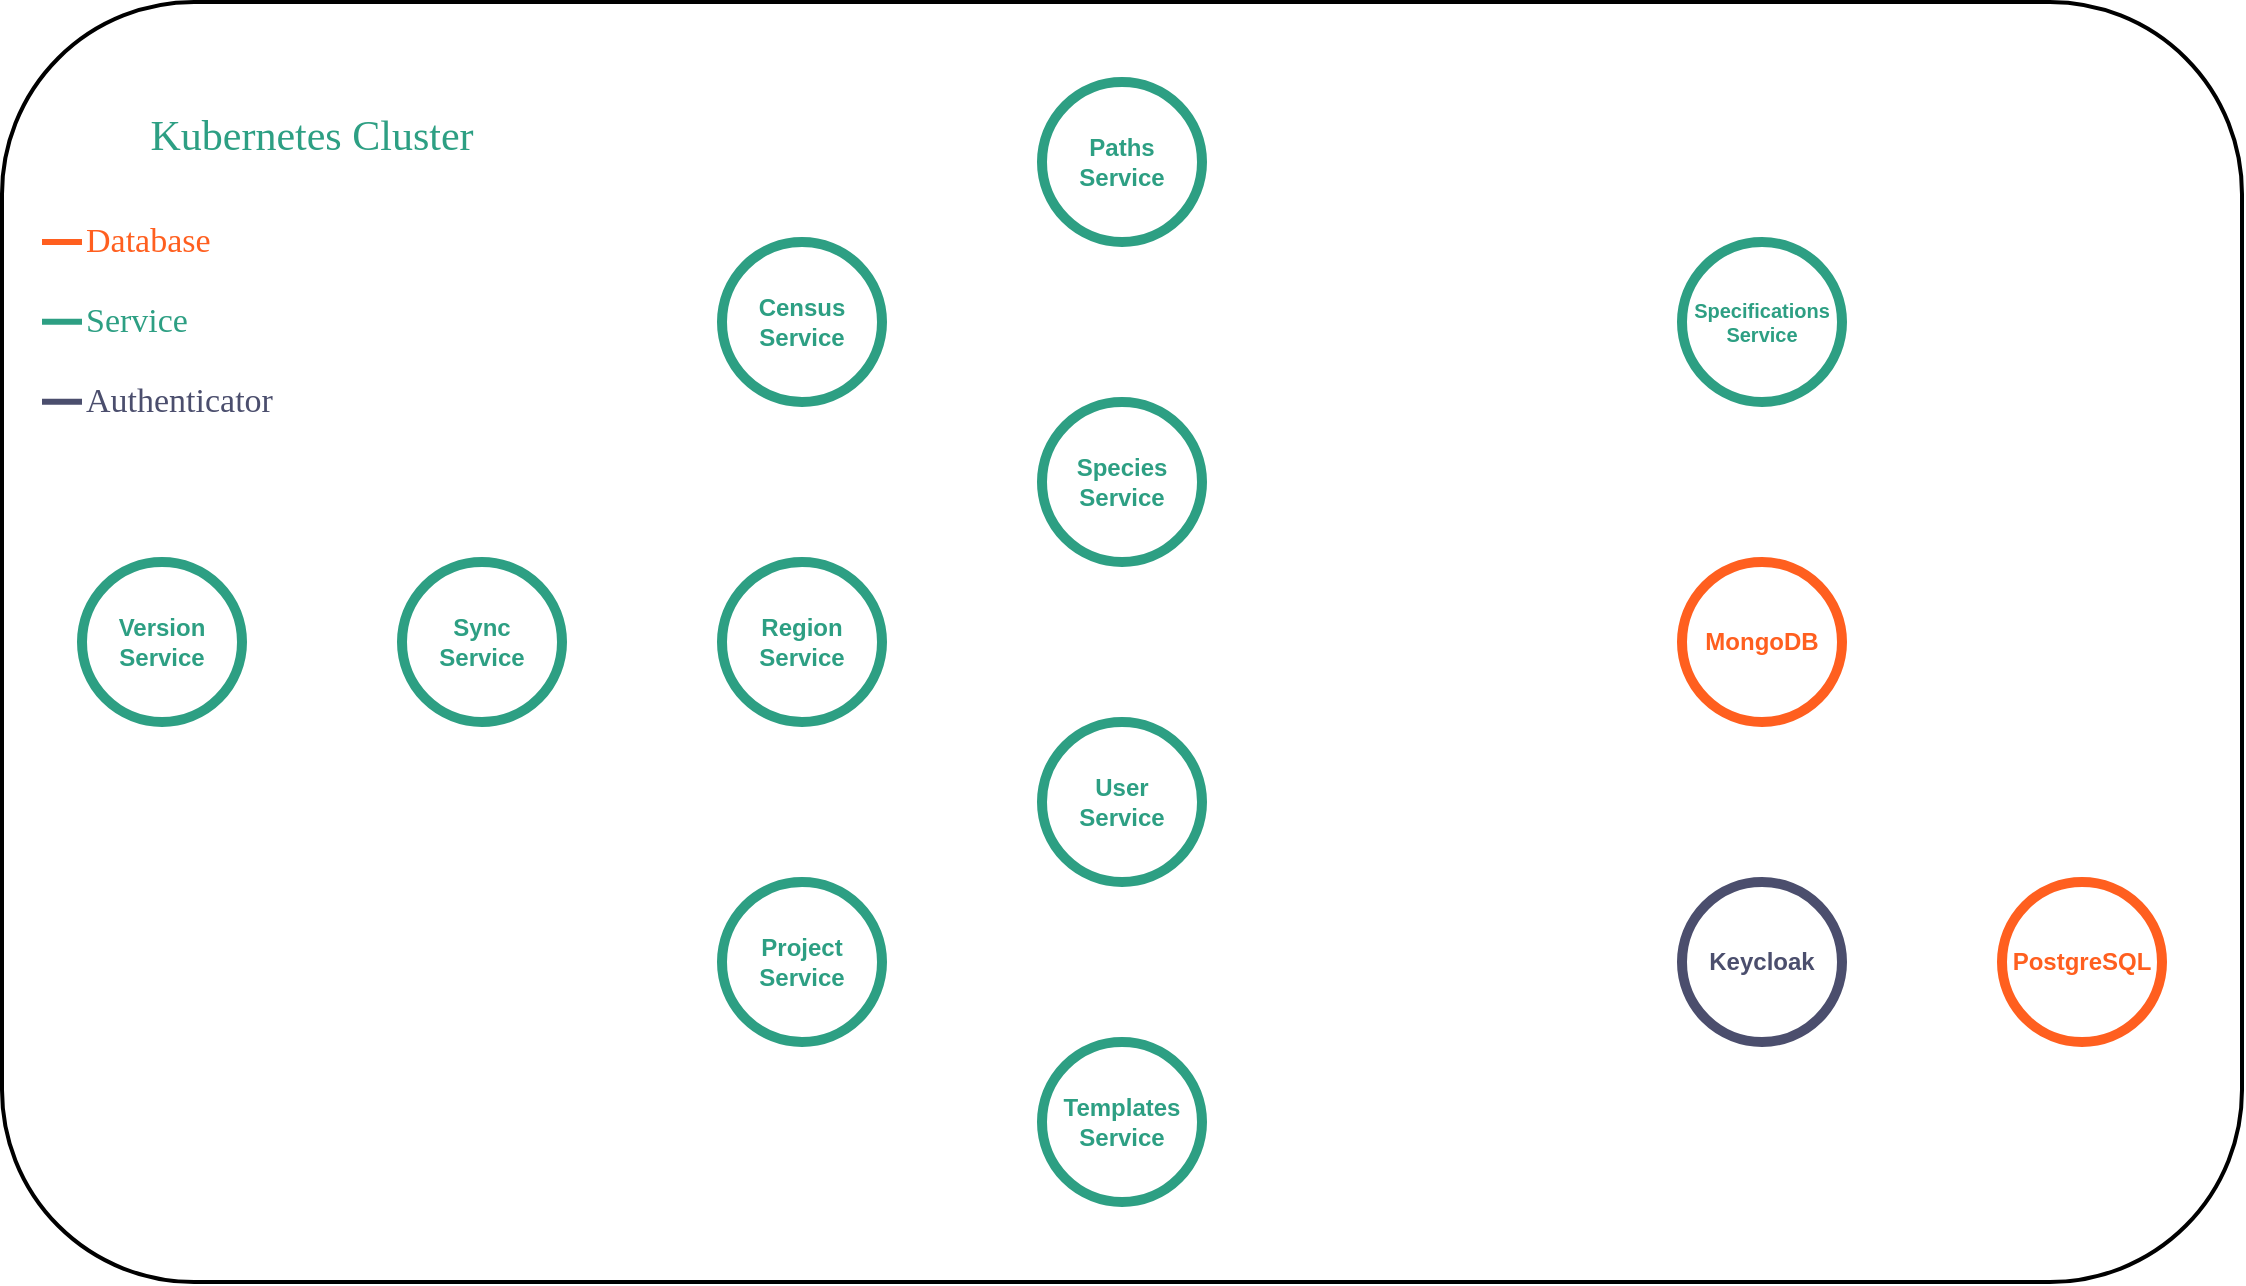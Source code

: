 <mxfile version="14.8.6" type="device"><diagram id="-RPWnbriWYnkyJaS60tK" name="Page-1"><mxGraphModel dx="981" dy="481" grid="1" gridSize="10" guides="1" tooltips="1" connect="1" arrows="1" fold="1" page="1" pageScale="1" pageWidth="827" pageHeight="1169" math="0" shadow="0"><root><mxCell id="0"/><mxCell id="1" parent="0"/><mxCell id="-MxTeDn3ZltJp7gY5ID9-2" value="" style="rounded=1;whiteSpace=wrap;html=1;fillColor=none;strokeWidth=2;connectable=0;allowArrows=0;" parent="1" vertex="1"><mxGeometry x="40" y="80" width="1120" height="640" as="geometry"/></mxCell><mxCell id="-MxTeDn3ZltJp7gY5ID9-3" value="&lt;font color=&quot;#2d9f83&quot;&gt;&lt;span style=&quot;font-size: 21px&quot;&gt;Kubernetes Cluster&lt;/span&gt;&lt;br&gt;&lt;span style=&quot;font-size: 21px&quot;&gt;&amp;nbsp;&lt;/span&gt;&lt;br&gt;&lt;/font&gt;" style="text;html=1;strokeColor=none;fillColor=none;align=center;verticalAlign=middle;whiteSpace=wrap;rounded=0;strokeWidth=2;fontFamily=Comfortaa;fontSource=https%3A%2F%2Ffonts.googleapis.com%2Fcss%3Ffamily%3DComfortaa;" parent="1" vertex="1"><mxGeometry x="80" y="120" width="230" height="80" as="geometry"/></mxCell><mxCell id="-MxTeDn3ZltJp7gY5ID9-4" value="&lt;b&gt;Region&lt;br&gt;Service&lt;/b&gt;" style="ellipse;whiteSpace=wrap;html=1;aspect=fixed;strokeWidth=5;fillColor=none;fontColor=#2D9F83;strokeColor=#2D9F83;" parent="1" vertex="1"><mxGeometry x="400" y="360" width="80" height="80" as="geometry"/></mxCell><mxCell id="-MxTeDn3ZltJp7gY5ID9-5" value="&lt;b&gt;Census Service&lt;/b&gt;" style="ellipse;whiteSpace=wrap;html=1;aspect=fixed;strokeWidth=5;fillColor=none;fontColor=#2D9F83;strokeColor=#2D9F83;" parent="1" vertex="1"><mxGeometry x="400" y="200" width="80" height="80" as="geometry"/></mxCell><mxCell id="-MxTeDn3ZltJp7gY5ID9-6" value="&lt;b&gt;Species Service&lt;/b&gt;" style="ellipse;whiteSpace=wrap;html=1;aspect=fixed;strokeWidth=5;fillColor=none;fontColor=#2D9F83;strokeColor=#2D9F83;" parent="1" vertex="1"><mxGeometry x="560" y="280" width="80" height="80" as="geometry"/></mxCell><mxCell id="-MxTeDn3ZltJp7gY5ID9-7" value="&lt;b&gt;Sync&lt;br&gt;Service&lt;/b&gt;" style="ellipse;whiteSpace=wrap;html=1;aspect=fixed;strokeWidth=5;fillColor=none;fontColor=#2D9F83;strokeColor=#2D9F83;" parent="1" vertex="1"><mxGeometry x="240" y="360" width="80" height="80" as="geometry"/></mxCell><mxCell id="-MxTeDn3ZltJp7gY5ID9-8" value="&lt;b&gt;Templates Service&lt;/b&gt;" style="ellipse;whiteSpace=wrap;html=1;aspect=fixed;strokeWidth=5;fillColor=none;fontColor=#2D9F83;strokeColor=#2D9F83;" parent="1" vertex="1"><mxGeometry x="560" y="600" width="80" height="80" as="geometry"/></mxCell><mxCell id="-MxTeDn3ZltJp7gY5ID9-9" value="&lt;b&gt;Project Service&lt;/b&gt;" style="ellipse;whiteSpace=wrap;html=1;aspect=fixed;strokeWidth=5;fillColor=none;fontColor=#2D9F83;strokeColor=#2D9F83;" parent="1" vertex="1"><mxGeometry x="400" y="520" width="80" height="80" as="geometry"/></mxCell><mxCell id="-MxTeDn3ZltJp7gY5ID9-10" value="&lt;b&gt;Paths Service&lt;/b&gt;" style="ellipse;whiteSpace=wrap;html=1;aspect=fixed;strokeWidth=5;fillColor=none;fontColor=#2D9F83;strokeColor=#2D9F83;" parent="1" vertex="1"><mxGeometry x="560" y="120" width="80" height="80" as="geometry"/></mxCell><mxCell id="-MxTeDn3ZltJp7gY5ID9-11" value="&lt;b&gt;User&lt;br&gt;Service&lt;br&gt;&lt;/b&gt;" style="ellipse;whiteSpace=wrap;html=1;aspect=fixed;strokeWidth=5;fillColor=none;fontColor=#2D9F83;strokeColor=#2D9F83;" parent="1" vertex="1"><mxGeometry x="560" y="440" width="80" height="80" as="geometry"/></mxCell><mxCell id="-MxTeDn3ZltJp7gY5ID9-12" value="&lt;b&gt;Version&lt;br&gt;Service&lt;br&gt;&lt;/b&gt;" style="ellipse;whiteSpace=wrap;html=1;aspect=fixed;strokeWidth=5;fillColor=none;fontColor=#2D9F83;strokeColor=#2D9F83;" parent="1" vertex="1"><mxGeometry x="80" y="360" width="80" height="80" as="geometry"/></mxCell><mxCell id="-MxTeDn3ZltJp7gY5ID9-13" value="&lt;b&gt;Keycloak&lt;/b&gt;" style="ellipse;whiteSpace=wrap;html=1;aspect=fixed;strokeWidth=5;fillColor=none;strokeColor=#4B4E6D;fontColor=#4B4E6D;" parent="1" vertex="1"><mxGeometry x="880" y="520" width="80" height="80" as="geometry"/></mxCell><mxCell id="-MxTeDn3ZltJp7gY5ID9-14" value="&lt;b&gt;MongoDB&lt;/b&gt;" style="ellipse;whiteSpace=wrap;html=1;aspect=fixed;strokeWidth=5;fillColor=none;fontColor=#FF5F1F;strokeColor=#FF5F1F;" parent="1" vertex="1"><mxGeometry x="880" y="360" width="80" height="80" as="geometry"/></mxCell><mxCell id="-MxTeDn3ZltJp7gY5ID9-15" value="&lt;b&gt;PostgreSQL&lt;/b&gt;" style="ellipse;whiteSpace=wrap;html=1;aspect=fixed;strokeWidth=5;fillColor=none;strokeColor=#FF5F1F;fontColor=#FF5F1F;" parent="1" vertex="1"><mxGeometry x="1040" y="520" width="80" height="80" as="geometry"/></mxCell><mxCell id="-MxTeDn3ZltJp7gY5ID9-19" value="&lt;b style=&quot;font-size: 10px;&quot;&gt;Specifications&lt;br style=&quot;font-size: 10px;&quot;&gt;Service&lt;br style=&quot;font-size: 10px;&quot;&gt;&lt;/b&gt;" style="ellipse;whiteSpace=wrap;html=1;aspect=fixed;strokeWidth=5;fillColor=none;fontSize=10;strokeColor=#2D9F83;fontColor=#2D9F83;" parent="1" vertex="1"><mxGeometry x="880" y="200" width="80" height="80" as="geometry"/></mxCell><mxCell id="-MxTeDn3ZltJp7gY5ID9-26" value="" style="endArrow=classic;html=1;fontSize=10;entryX=0;entryY=0.5;entryDx=0;entryDy=0;exitX=1;exitY=0;exitDx=0;exitDy=0;strokeColor=none;curved=1;" parent="1" source="-MxTeDn3ZltJp7gY5ID9-7" target="-MxTeDn3ZltJp7gY5ID9-5" edge="1"><mxGeometry width="50" height="50" relative="1" as="geometry"><mxPoint x="360" y="350" as="sourcePoint"/><mxPoint x="410" y="300" as="targetPoint"/></mxGeometry></mxCell><mxCell id="oApz6UVlw5dAyNCQGFWV-3" value="Database" style="text;html=1;strokeColor=none;fillColor=none;align=left;verticalAlign=middle;whiteSpace=wrap;rounded=0;labelBackgroundColor=none;comic=0;sketch=0;fontFamily=Comfortaa;fontSource=https%3A%2F%2Ffonts.googleapis.com%2Fcss%3Ffamily%3DComfortaa;fontSize=17;fontColor=#FF5F1F;" vertex="1" parent="1"><mxGeometry x="80" y="190" width="100" height="20" as="geometry"/></mxCell><mxCell id="oApz6UVlw5dAyNCQGFWV-4" value="" style="endArrow=none;html=1;fontFamily=Comfortaa;fontSource=https%3A%2F%2Ffonts.googleapis.com%2Fcss%3Ffamily%3DComfortaa;fontSize=23;fontColor=#FF5F1F;strokeWidth=3;entryX=0;entryY=1;entryDx=0;entryDy=0;strokeColor=#FF5F1F;" edge="1" parent="1"><mxGeometry width="50" height="50" relative="1" as="geometry"><mxPoint x="60" y="200" as="sourcePoint"/><mxPoint x="80.0" y="200" as="targetPoint"/></mxGeometry></mxCell><mxCell id="oApz6UVlw5dAyNCQGFWV-5" value="Service" style="text;html=1;strokeColor=none;fillColor=none;align=left;verticalAlign=middle;whiteSpace=wrap;rounded=0;labelBackgroundColor=none;comic=0;sketch=0;fontFamily=Comfortaa;fontSource=https%3A%2F%2Ffonts.googleapis.com%2Fcss%3Ffamily%3DComfortaa;fontSize=17;fontColor=#2D9F83;" vertex="1" parent="1"><mxGeometry x="80" y="230" width="100" height="20" as="geometry"/></mxCell><mxCell id="oApz6UVlw5dAyNCQGFWV-6" value="" style="endArrow=none;html=1;fontFamily=Comfortaa;fontSource=https%3A%2F%2Ffonts.googleapis.com%2Fcss%3Ffamily%3DComfortaa;fontSize=23;strokeWidth=3;entryX=0;entryY=1;entryDx=0;entryDy=0;fontColor=#2D9F83;strokeColor=#2D9F83;" edge="1" parent="1"><mxGeometry width="50" height="50" relative="1" as="geometry"><mxPoint x="60" y="239.88" as="sourcePoint"/><mxPoint x="80" y="239.88" as="targetPoint"/><Array as="points"><mxPoint x="60" y="240.12"/></Array></mxGeometry></mxCell><mxCell id="oApz6UVlw5dAyNCQGFWV-7" value="&lt;font color=&quot;#4b4e6d&quot; style=&quot;font-size: 17px;&quot;&gt;Authenticator&lt;/font&gt;" style="text;html=1;strokeColor=none;fillColor=none;align=left;verticalAlign=middle;whiteSpace=wrap;rounded=0;labelBackgroundColor=none;comic=0;sketch=0;fontFamily=Comfortaa;fontSource=https%3A%2F%2Ffonts.googleapis.com%2Fcss%3Ffamily%3DComfortaa;fontSize=17;fontColor=#2D9F83;" vertex="1" parent="1"><mxGeometry x="80" y="270" width="130" height="20" as="geometry"/></mxCell><mxCell id="oApz6UVlw5dAyNCQGFWV-8" value="" style="endArrow=none;html=1;fontFamily=Comfortaa;fontSource=https%3A%2F%2Ffonts.googleapis.com%2Fcss%3Ffamily%3DComfortaa;fontSize=23;strokeWidth=3;entryX=0;entryY=1;entryDx=0;entryDy=0;fontColor=#2D9F83;strokeColor=#4B4E6D;" edge="1" parent="1"><mxGeometry width="50" height="50" relative="1" as="geometry"><mxPoint x="60" y="279.88" as="sourcePoint"/><mxPoint x="80" y="279.88" as="targetPoint"/><Array as="points"><mxPoint x="60" y="280.12"/></Array></mxGeometry></mxCell></root></mxGraphModel></diagram></mxfile>